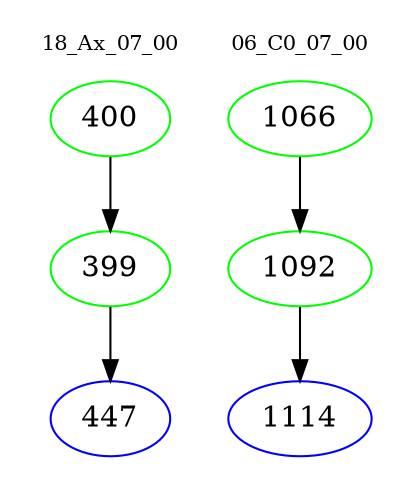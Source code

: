 digraph{
subgraph cluster_0 {
color = white
label = "18_Ax_07_00";
fontsize=10;
T0_400 [label="400", color="green"]
T0_400 -> T0_399 [color="black"]
T0_399 [label="399", color="green"]
T0_399 -> T0_447 [color="black"]
T0_447 [label="447", color="blue"]
}
subgraph cluster_1 {
color = white
label = "06_C0_07_00";
fontsize=10;
T1_1066 [label="1066", color="green"]
T1_1066 -> T1_1092 [color="black"]
T1_1092 [label="1092", color="green"]
T1_1092 -> T1_1114 [color="black"]
T1_1114 [label="1114", color="blue"]
}
}
